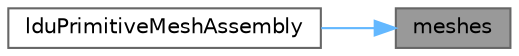 digraph "meshes"
{
 // LATEX_PDF_SIZE
  bgcolor="transparent";
  edge [fontname=Helvetica,fontsize=10,labelfontname=Helvetica,labelfontsize=10];
  node [fontname=Helvetica,fontsize=10,shape=box,height=0.2,width=0.4];
  rankdir="RL";
  Node1 [id="Node000001",label="meshes",height=0.2,width=0.4,color="gray40", fillcolor="grey60", style="filled", fontcolor="black",tooltip=" "];
  Node1 -> Node2 [id="edge1_Node000001_Node000002",dir="back",color="steelblue1",style="solid",tooltip=" "];
  Node2 [id="Node000002",label="lduPrimitiveMeshAssembly",height=0.2,width=0.4,color="grey40", fillcolor="white", style="filled",URL="$classFoam_1_1lduPrimitiveMeshAssembly.html#a387ceb6e33fc67e17f347c9bef64f2fd",tooltip=" "];
}
